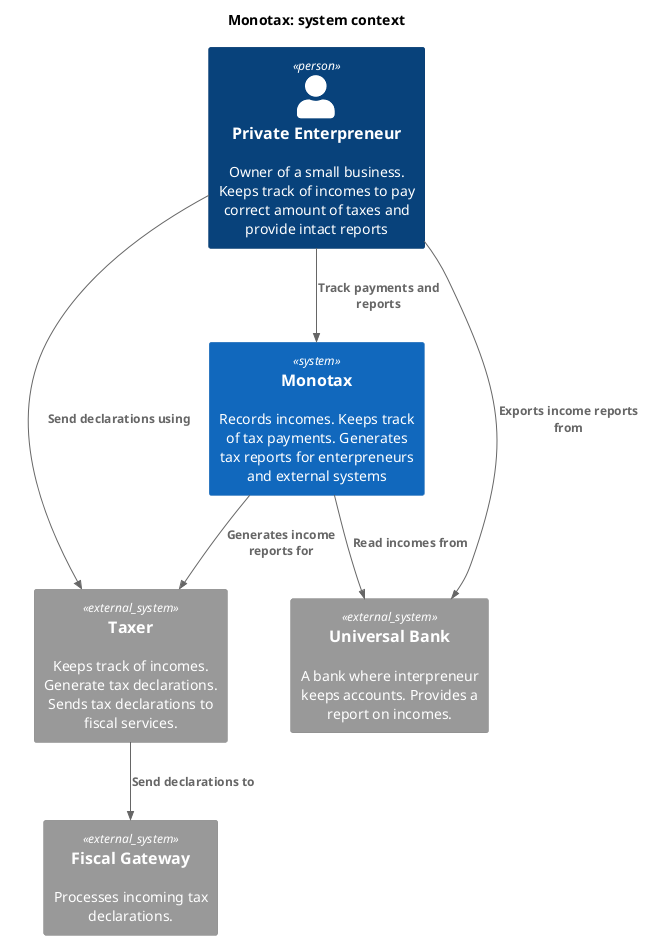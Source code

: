 @startuml context
title Monotax: system context
!include <C4/C4_Context>

Person(enterpreneur, "Private Enterpreneur", "Owner of a small business. Keeps track of incomes to pay correct amount of taxes and provide intact reports")

System(monotax, "Monotax", "Records incomes. Keeps track of tax payments. Generates tax reports for enterpreneurs and external systems")

System_Ext(taxer, "Taxer", "Keeps track of incomes. Generate tax declarations. Sends tax declarations to fiscal services.")
System_Ext(universalbank, "Universal Bank", "A bank where interpreneur keeps accounts. Provides a report on incomes.")
System_Ext(fiscal, "Fiscal Gateway", "Processes incoming tax declarations.")

Rel(enterpreneur, monotax, "Track payments and reports")
Rel(enterpreneur, taxer, "Send declarations using")
Rel(enterpreneur, universalbank, "Exports income reports from")
Rel(monotax, taxer, "Generates income reports for")
Rel(monotax, universalbank, "Read incomes from")
Rel(taxer, fiscal, "Send declarations to")
@enduml